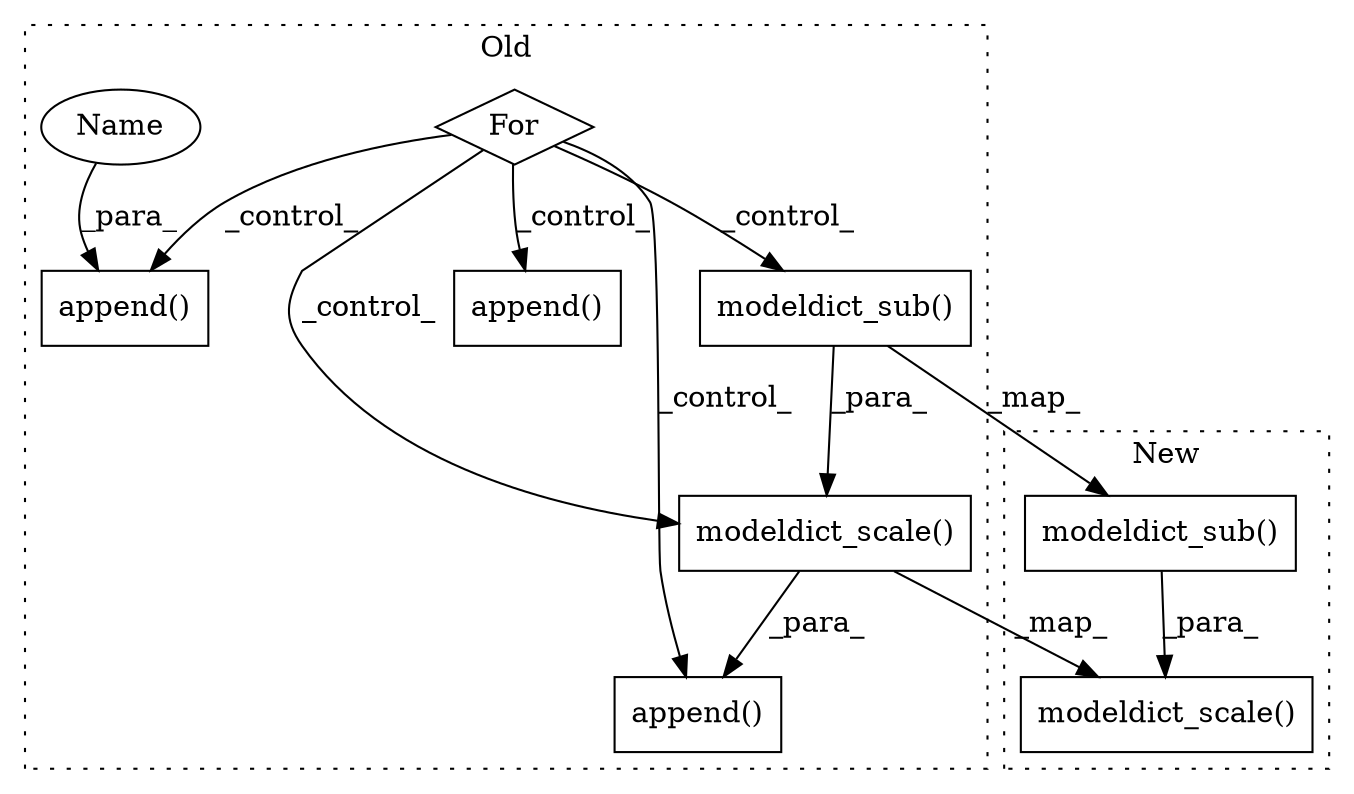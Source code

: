 digraph G {
subgraph cluster0 {
1 [label="modeldict_scale()" a="75" s="817,916" l="24,1" shape="box"];
4 [label="modeldict_sub()" a="75" s="841,889" l="22,1" shape="box"];
5 [label="For" a="107" s="604,631" l="4,15" shape="diamond"];
6 [label="append()" a="75" s="1020,1039" l="14,1" shape="box"];
7 [label="append()" a="75" s="691,702" l="10,1" shape="box"];
8 [label="append()" a="75" s="717,735" l="14,1" shape="box"];
9 [label="Name" a="87" s="701" l="1" shape="ellipse"];
label = "Old";
style="dotted";
}
subgraph cluster1 {
2 [label="modeldict_scale()" a="75" s="726,825" l="24,1" shape="box"];
3 [label="modeldict_sub()" a="75" s="750,798" l="22,1" shape="box"];
label = "New";
style="dotted";
}
1 -> 2 [label="_map_"];
1 -> 6 [label="_para_"];
3 -> 2 [label="_para_"];
4 -> 1 [label="_para_"];
4 -> 3 [label="_map_"];
5 -> 8 [label="_control_"];
5 -> 1 [label="_control_"];
5 -> 4 [label="_control_"];
5 -> 6 [label="_control_"];
5 -> 7 [label="_control_"];
9 -> 7 [label="_para_"];
}